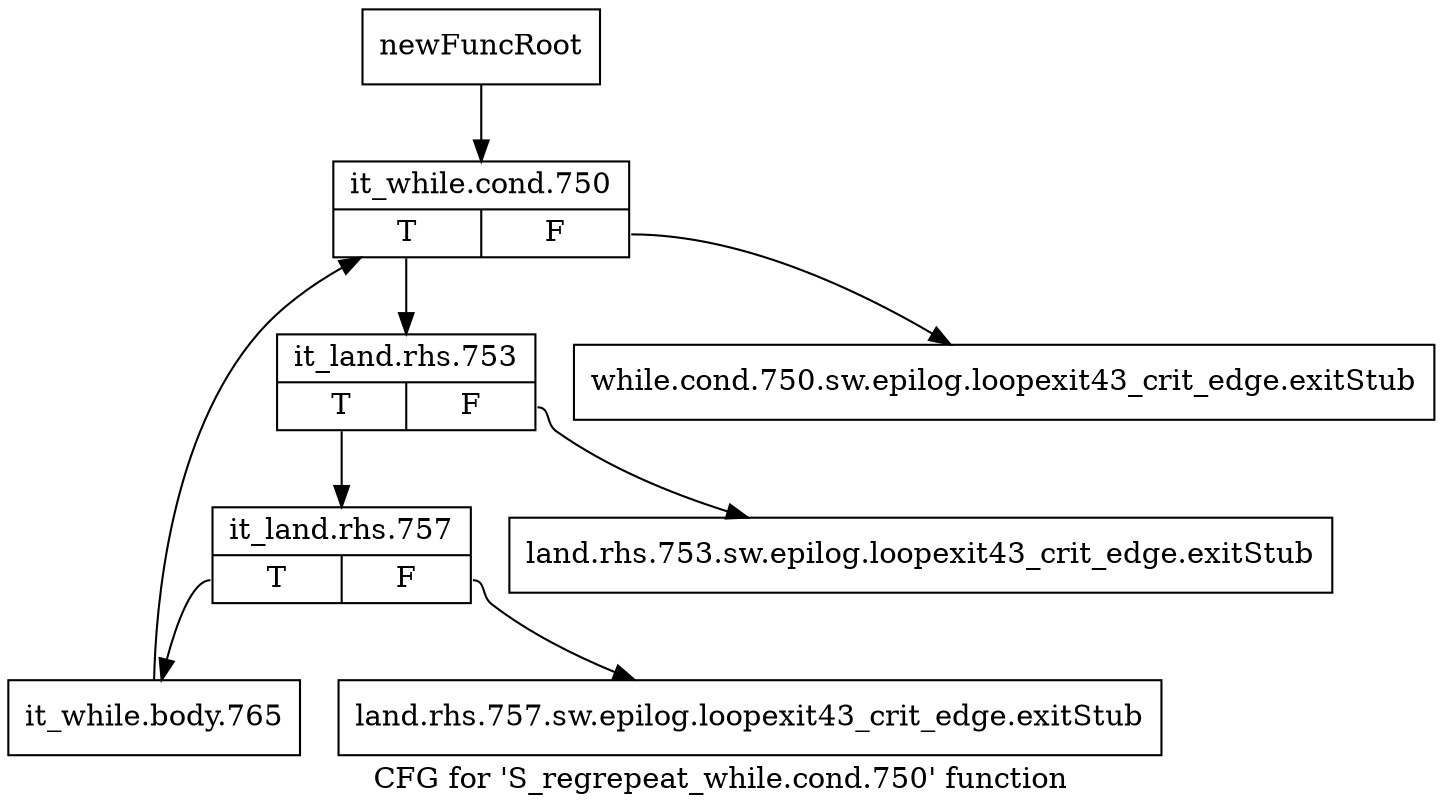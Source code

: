 digraph "CFG for 'S_regrepeat_while.cond.750' function" {
	label="CFG for 'S_regrepeat_while.cond.750' function";

	Node0x54379a0 [shape=record,label="{newFuncRoot}"];
	Node0x54379a0 -> Node0x5437ae0;
	Node0x54379f0 [shape=record,label="{while.cond.750.sw.epilog.loopexit43_crit_edge.exitStub}"];
	Node0x5437a40 [shape=record,label="{land.rhs.753.sw.epilog.loopexit43_crit_edge.exitStub}"];
	Node0x5437a90 [shape=record,label="{land.rhs.757.sw.epilog.loopexit43_crit_edge.exitStub}"];
	Node0x5437ae0 [shape=record,label="{it_while.cond.750|{<s0>T|<s1>F}}"];
	Node0x5437ae0:s0 -> Node0x5437b30;
	Node0x5437ae0:s1 -> Node0x54379f0;
	Node0x5437b30 [shape=record,label="{it_land.rhs.753|{<s0>T|<s1>F}}"];
	Node0x5437b30:s0 -> Node0x5437b80;
	Node0x5437b30:s1 -> Node0x5437a40;
	Node0x5437b80 [shape=record,label="{it_land.rhs.757|{<s0>T|<s1>F}}"];
	Node0x5437b80:s0 -> Node0x5437bd0;
	Node0x5437b80:s1 -> Node0x5437a90;
	Node0x5437bd0 [shape=record,label="{it_while.body.765}"];
	Node0x5437bd0 -> Node0x5437ae0;
}
